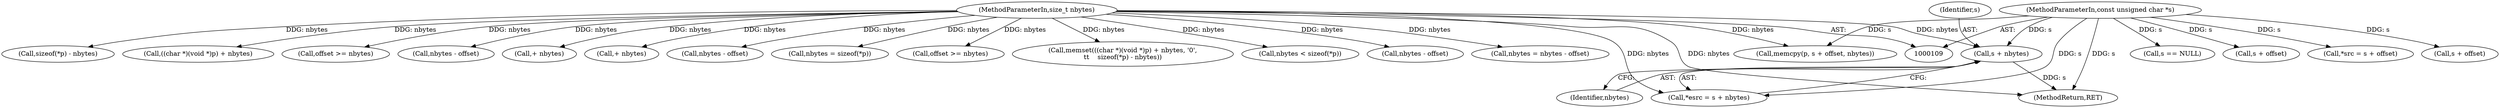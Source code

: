 digraph "0_file_4a284c89d6ef11aca34da65da7d673050a5ea320_3@pointer" {
"1000254" [label="(Call,s + nbytes)"];
"1000114" [label="(MethodParameterIn,const unsigned char *s)"];
"1000116" [label="(MethodParameterIn,size_t nbytes)"];
"1000383" [label="(Call,memcpy(p, s + offset, nbytes))"];
"1000208" [label="(Call,+ nbytes)"];
"1000413" [label="(MethodReturn,RET)"];
"1000157" [label="(Call,s == NULL)"];
"1000179" [label="(Call,+ nbytes)"];
"1000255" [label="(Identifier,s)"];
"1000114" [label="(MethodParameterIn,const unsigned char *s)"];
"1000372" [label="(Call,nbytes - offset)"];
"1000248" [label="(Call,s + offset)"];
"1000116" [label="(MethodParameterIn,size_t nbytes)"];
"1000376" [label="(Call,nbytes = sizeof(*p))"];
"1000284" [label="(Call,offset >= nbytes)"];
"1000397" [label="(Call,memset(((char *)(void *)p) + nbytes, '\0',\n\t\t    sizeof(*p) - nbytes))"];
"1000390" [label="(Call,nbytes < sizeof(*p))"];
"1000136" [label="(Call,nbytes - offset)"];
"1000370" [label="(Call,nbytes = nbytes - offset)"];
"1000256" [label="(Identifier,nbytes)"];
"1000252" [label="(Call,*esrc = s + nbytes)"];
"1000406" [label="(Call,sizeof(*p) - nbytes)"];
"1000398" [label="(Call,((char *)(void *)p) + nbytes)"];
"1000246" [label="(Call,*src = s + offset)"];
"1000348" [label="(Call,offset >= nbytes)"];
"1000254" [label="(Call,s + nbytes)"];
"1000385" [label="(Call,s + offset)"];
"1000364" [label="(Call,nbytes - offset)"];
"1000254" -> "1000252"  [label="AST: "];
"1000254" -> "1000256"  [label="CFG: "];
"1000255" -> "1000254"  [label="AST: "];
"1000256" -> "1000254"  [label="AST: "];
"1000252" -> "1000254"  [label="CFG: "];
"1000254" -> "1000413"  [label="DDG: s"];
"1000114" -> "1000254"  [label="DDG: s"];
"1000116" -> "1000254"  [label="DDG: nbytes"];
"1000114" -> "1000109"  [label="AST: "];
"1000114" -> "1000413"  [label="DDG: s"];
"1000114" -> "1000157"  [label="DDG: s"];
"1000114" -> "1000246"  [label="DDG: s"];
"1000114" -> "1000248"  [label="DDG: s"];
"1000114" -> "1000252"  [label="DDG: s"];
"1000114" -> "1000383"  [label="DDG: s"];
"1000114" -> "1000385"  [label="DDG: s"];
"1000116" -> "1000109"  [label="AST: "];
"1000116" -> "1000413"  [label="DDG: nbytes"];
"1000116" -> "1000136"  [label="DDG: nbytes"];
"1000116" -> "1000179"  [label="DDG: nbytes"];
"1000116" -> "1000208"  [label="DDG: nbytes"];
"1000116" -> "1000252"  [label="DDG: nbytes"];
"1000116" -> "1000284"  [label="DDG: nbytes"];
"1000116" -> "1000348"  [label="DDG: nbytes"];
"1000116" -> "1000364"  [label="DDG: nbytes"];
"1000116" -> "1000370"  [label="DDG: nbytes"];
"1000116" -> "1000372"  [label="DDG: nbytes"];
"1000116" -> "1000376"  [label="DDG: nbytes"];
"1000116" -> "1000383"  [label="DDG: nbytes"];
"1000116" -> "1000390"  [label="DDG: nbytes"];
"1000116" -> "1000397"  [label="DDG: nbytes"];
"1000116" -> "1000398"  [label="DDG: nbytes"];
"1000116" -> "1000406"  [label="DDG: nbytes"];
}
